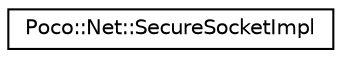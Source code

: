 digraph "Graphical Class Hierarchy"
{
 // LATEX_PDF_SIZE
  edge [fontname="Helvetica",fontsize="10",labelfontname="Helvetica",labelfontsize="10"];
  node [fontname="Helvetica",fontsize="10",shape=record];
  rankdir="LR";
  Node0 [label="Poco::Net::SecureSocketImpl",height=0.2,width=0.4,color="black", fillcolor="white", style="filled",URL="$classPoco_1_1Net_1_1SecureSocketImpl.html",tooltip="The SocketImpl for SecureStreamSocket."];
}
